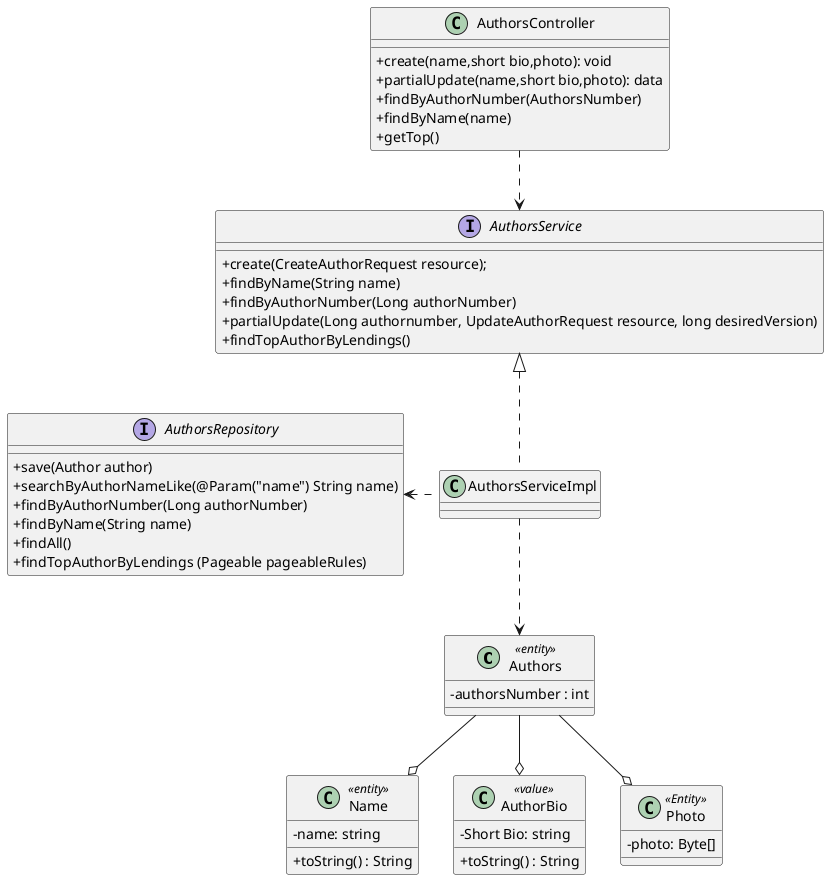@startuml
'https://plantuml.com/class-diagram

skinparam classAttributeIconSize 0
class Authors <<entity>>{
    - authorsNumber : int
}
class Name <<entity>>{
    - name: string
    + toString() : String
}

class AuthorBio <<value>>{
    - Short Bio: string
    + toString() : String
}

class Photo <<Entity>>{
    - photo: Byte[]
}

class AuthorsController {
    +create(name,short bio,photo): void
    +partialUpdate(name,short bio,photo): data
    + findByAuthorNumber(AuthorsNumber)
    + findByName(name)
    + getTop()
}

class AuthorsServiceImpl implements AuthorsService{
}

interface AuthorsService {
    + create(CreateAuthorRequest resource);
    + findByName(String name)
    + findByAuthorNumber(Long authorNumber)
    + partialUpdate(Long authornumber, UpdateAuthorRequest resource, long desiredVersion)
    +findTopAuthorByLendings()
}

interface AuthorsRepository {
    +save(Author author)
    + searchByAuthorNameLike(@Param("name") String name)
    + findByAuthorNumber(Long authorNumber)
    + findByName(String name)
    +findAll()
    +findTopAuthorByLendings (Pageable pageableRules)
}

AuthorsServiceImpl ..> Authors
AuthorsController ..> AuthorsService
AuthorsServiceImpl .left.> AuthorsRepository

Authors --o Name
Authors --o Photo
Authors --o AuthorBio
@enduml
